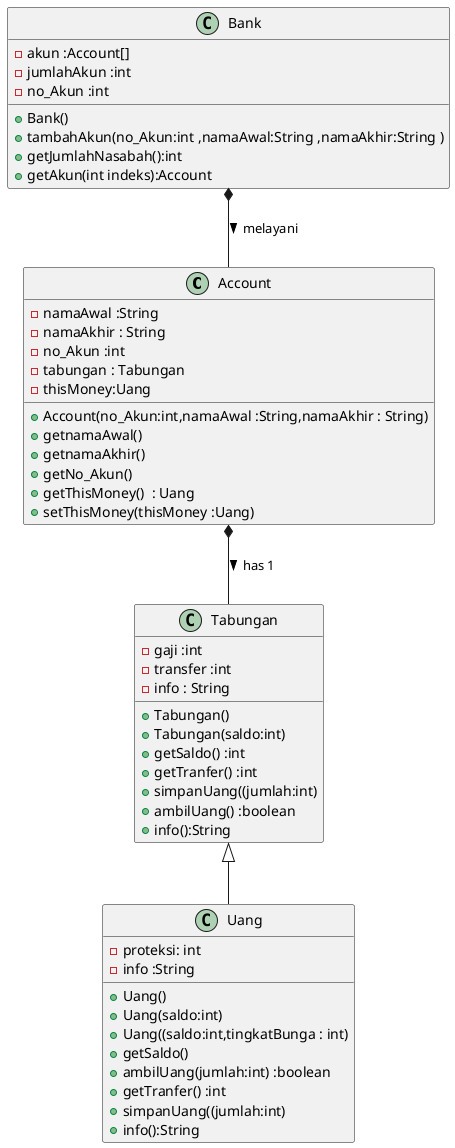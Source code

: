 @startuml

class Account{
    -namaAwal :String
    -namaAkhir : String
    -no_Akun :int
    -tabungan : Tabungan
    -thisMoney:Uang
    +Account(no_Akun:int,namaAwal :String,namaAkhir : String)
    +getnamaAwal()
    +getnamaAkhir()
    +getNo_Akun()
    +getThisMoney()  : Uang
    +setThisMoney(thisMoney :Uang)

}
class Bank{
    - akun :Account[]
    -jumlahAkun :int
    -no_Akun :int
    +Bank()
    +tambahAkun(no_Akun:int ,namaAwal:String ,namaAkhir:String )
    +getJumlahNasabah():int
    +getAkun(int indeks):Account

}
class Tabungan{
    -gaji :int
    -transfer :int
    -info : String
    +Tabungan()
    +Tabungan(saldo:int)
    +getSaldo() :int
    +getTranfer() :int
    +simpanUang((jumlah:int)
    +ambilUang() :boolean
    +info():String

}

class Uang{
    -proteksi: int
    -info :String
    +Uang()
    +Uang(saldo:int)
    +Uang((saldo:int,tingkatBunga : int)
    +getSaldo()
    +ambilUang(jumlah:int) :boolean
    +getTranfer() :int
    +simpanUang((jumlah:int)
    +info():String
}


Tabungan <|-- Uang
Bank *-- Account : melayani >
Account *--Tabungan :has 1 >

@enduml